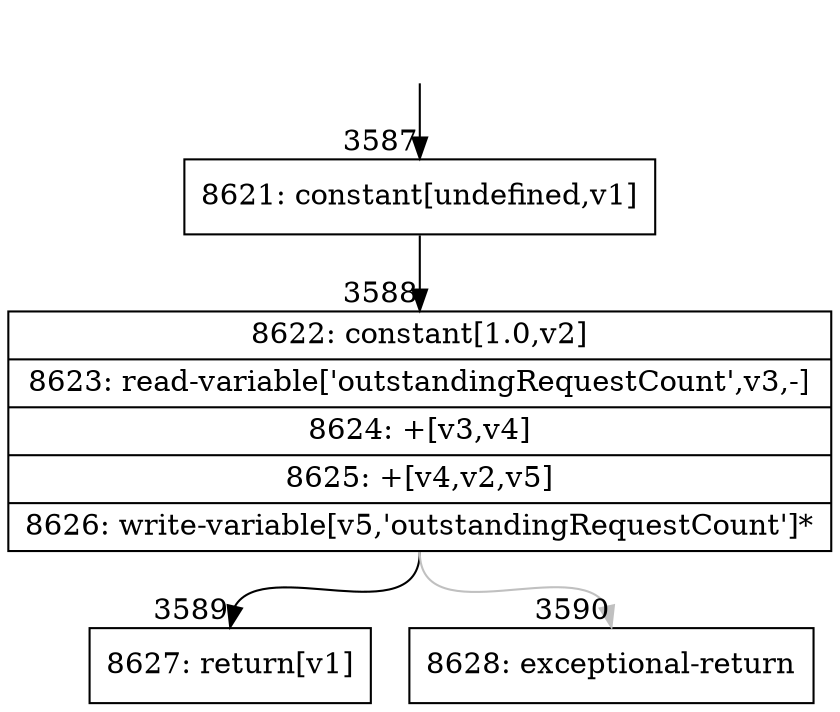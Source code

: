 digraph {
rankdir="TD"
BB_entry299[shape=none,label=""];
BB_entry299 -> BB3587 [tailport=s, headport=n, headlabel="    3587"]
BB3587 [shape=record label="{8621: constant[undefined,v1]}" ] 
BB3587 -> BB3588 [tailport=s, headport=n, headlabel="      3588"]
BB3588 [shape=record label="{8622: constant[1.0,v2]|8623: read-variable['outstandingRequestCount',v3,-]|8624: +[v3,v4]|8625: +[v4,v2,v5]|8626: write-variable[v5,'outstandingRequestCount']*}" ] 
BB3588 -> BB3589 [tailport=s, headport=n, headlabel="      3589"]
BB3588 -> BB3590 [tailport=s, headport=n, color=gray, headlabel="      3590"]
BB3589 [shape=record label="{8627: return[v1]}" ] 
BB3590 [shape=record label="{8628: exceptional-return}" ] 
//#$~ 5388
}
